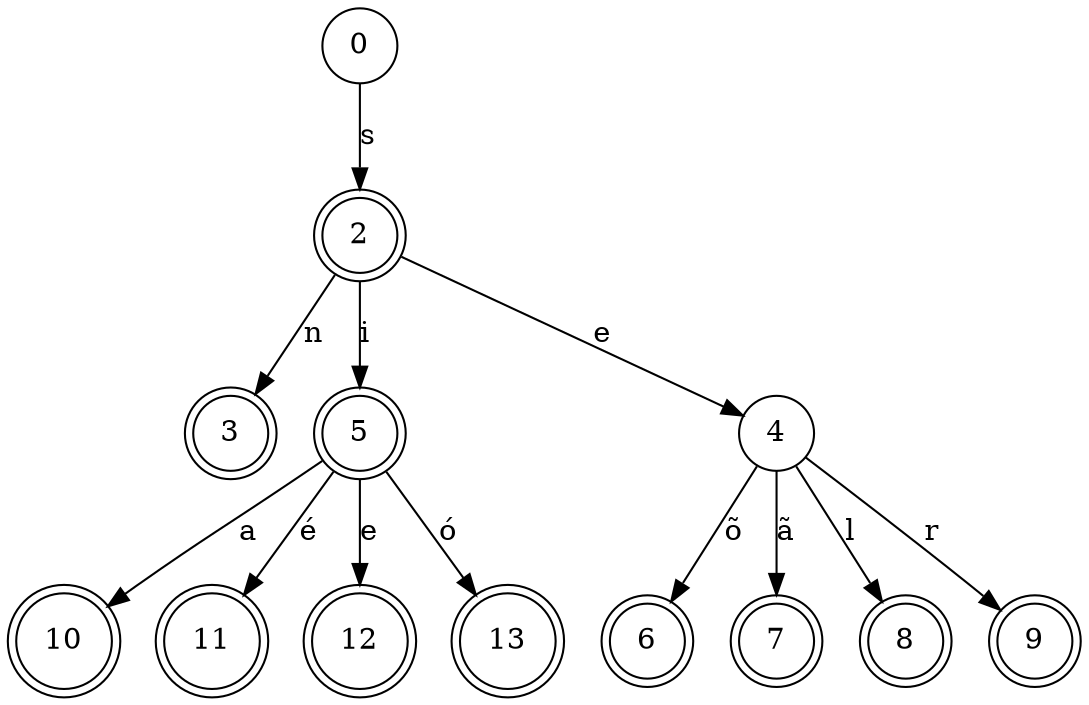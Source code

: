 digraph plural{

	node [shape = doublecircle] 2 3 6 7 8 9 5 10 11 12 13
	node [shape = circle]

	0 -> 2 [label = "s"]
	2 -> 3 [label = "n"]
	2 -> 4 [label = "e"]
	2 -> 5 [label = "i"]
	5 -> 10 [label = "a"]
	5 -> 11 [label = "é"]
	5 -> 12 [label = "e"]
	5 -> 13 [label = "ó"]
	4 -> 6 [label = "õ"]
	4 -> 7 [label = "ã"]
	4 -> 8 [label = "l"]
	4 -> 9 [label = "r"]
}
